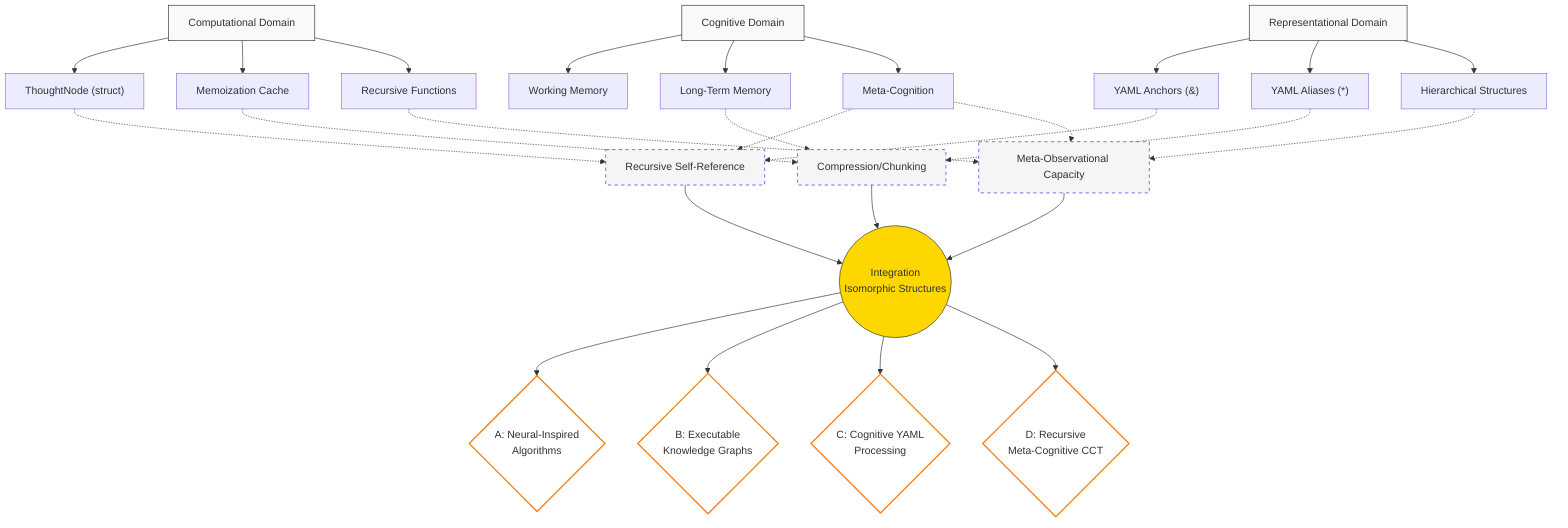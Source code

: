 graph TD
    %% Main Domain Nodes
    CompDomain[Computational Domain]
    CogDomain[Cognitive Domain]
    RepDomain[Representational Domain]
    
    %% Integration Space
    Integration((Integration<br/>Isomorphic Structures))
    
    %% Domain-Specific Elements
    CompDomain --> ThoughtNode["ThoughtNode (struct)"]
    CompDomain --> MemoCache["Memoization Cache"]
    CompDomain --> RecFunctions["Recursive Functions"]
    
    CogDomain --> WorkingMem["Working Memory"]
    CogDomain --> LongTermMem["Long-Term Memory"]
    CogDomain --> MetaCog["Meta-Cognition"]
    
    RepDomain --> Anchors["YAML Anchors (&)"]
    RepDomain --> Aliases["YAML Aliases (*)"]
    RepDomain --> Hierarchies["Hierarchical Structures"]
    
    %% Isomorphism Connections
    ThoughtNode -.-> RecursiveIso[Recursive Self-Reference]
    MetaCog -.-> RecursiveIso
    Anchors -.-> RecursiveIso
    
    MemoCache -.-> CompressionIso[Compression/Chunking]
    LongTermMem -.-> CompressionIso
    Aliases -.-> CompressionIso
    
    RecFunctions -.-> MetaObsIso[Meta-Observational Capacity]
    MetaCog -.-> MetaObsIso
    Hierarchies -.-> MetaObsIso
    
    %% Integration Connections
    RecursiveIso --> Integration
    CompressionIso --> Integration
    MetaObsIso --> Integration
    
    %% Integration Points
    Integration --> PointA{A: Neural-Inspired<br/>Algorithms}
    Integration --> PointB{B: Executable<br/>Knowledge Graphs}
    Integration --> PointC{C: Cognitive YAML<br/>Processing}
    Integration --> PointD{D: Recursive<br/>Meta-Cognitive CCT}
    
    %% Meta-Cognitive Loop
    classDef domain fill:#f9f9f9,stroke:#333,stroke-width:1px
    classDef integration fill:#ffd700,stroke:#333,stroke-width:1px
    classDef isomorphism fill:#f5f5f5,stroke:#6610f2,stroke-width:1px,stroke-dasharray: 5 5
    classDef point fill:white,stroke:#fd7e14,stroke-width:2px
    
    class CompDomain,CogDomain,RepDomain domain
    class Integration integration
    class RecursiveIso,CompressionIso,MetaObsIso isomorphism
    class PointA,PointB,PointC,PointD point